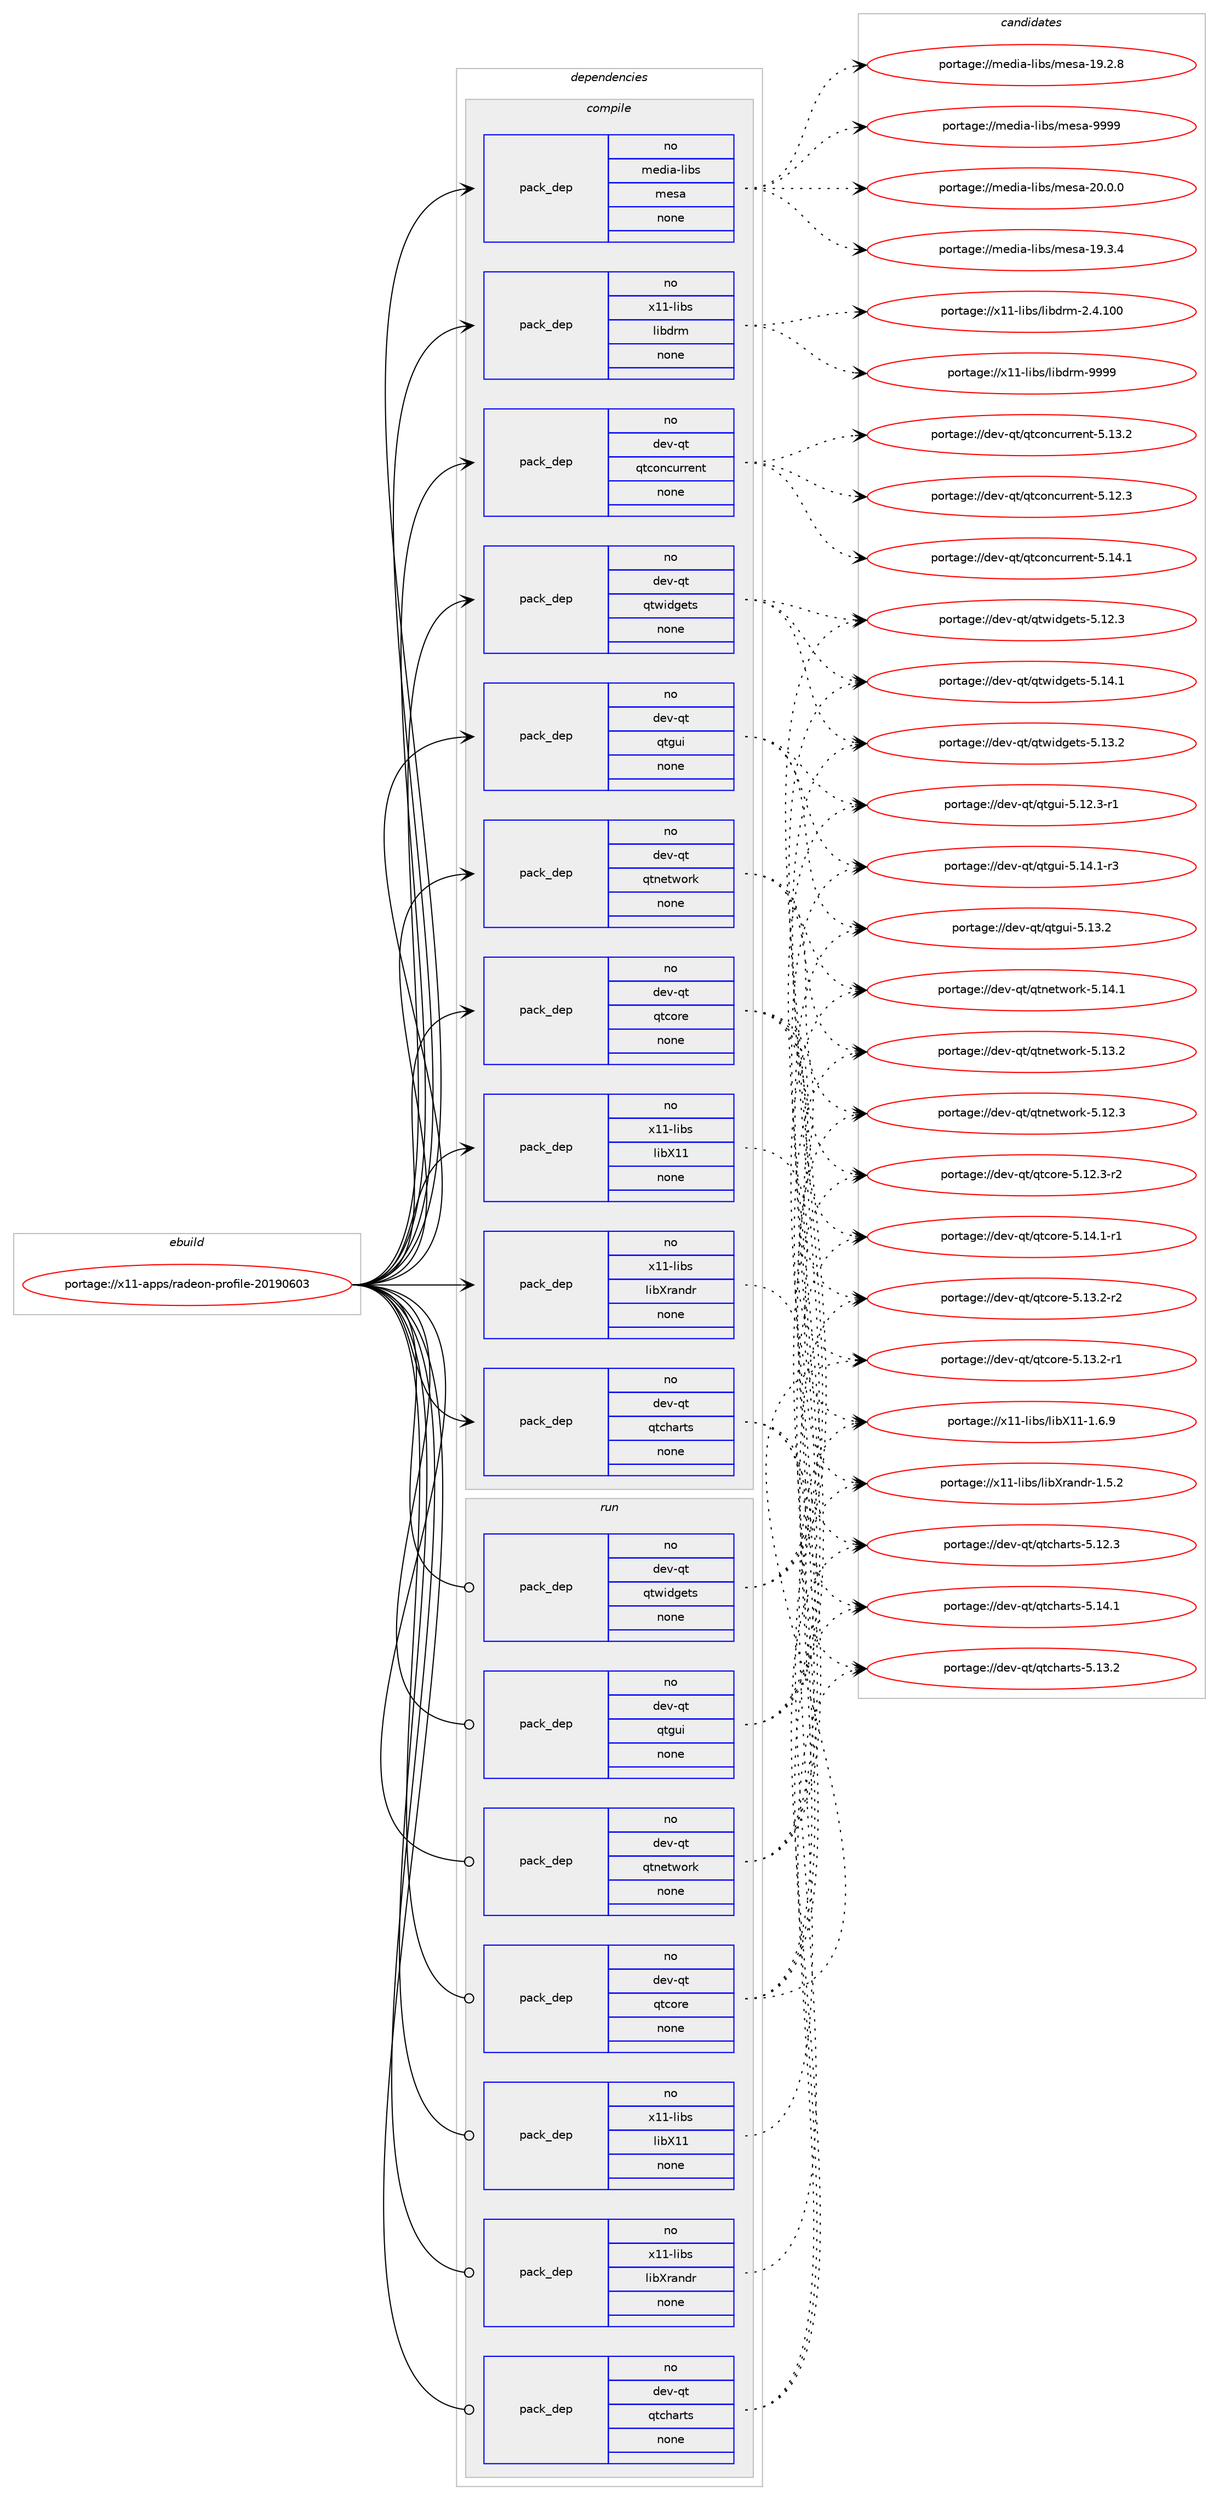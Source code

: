 digraph prolog {

# *************
# Graph options
# *************

newrank=true;
concentrate=true;
compound=true;
graph [rankdir=LR,fontname=Helvetica,fontsize=10,ranksep=1.5];#, ranksep=2.5, nodesep=0.2];
edge  [arrowhead=vee];
node  [fontname=Helvetica,fontsize=10];

# **********
# The ebuild
# **********

subgraph cluster_leftcol {
color=gray;
rank=same;
label=<<i>ebuild</i>>;
id [label="portage://x11-apps/radeon-profile-20190603", color=red, width=4, href="../x11-apps/radeon-profile-20190603.svg"];
}

# ****************
# The dependencies
# ****************

subgraph cluster_midcol {
color=gray;
label=<<i>dependencies</i>>;
subgraph cluster_compile {
fillcolor="#eeeeee";
style=filled;
label=<<i>compile</i>>;
subgraph pack14329 {
dependency16736 [label=<<TABLE BORDER="0" CELLBORDER="1" CELLSPACING="0" CELLPADDING="4" WIDTH="220"><TR><TD ROWSPAN="6" CELLPADDING="30">pack_dep</TD></TR><TR><TD WIDTH="110">no</TD></TR><TR><TD>dev-qt</TD></TR><TR><TD>qtcharts</TD></TR><TR><TD>none</TD></TR><TR><TD></TD></TR></TABLE>>, shape=none, color=blue];
}
id:e -> dependency16736:w [weight=20,style="solid",arrowhead="vee"];
subgraph pack14330 {
dependency16737 [label=<<TABLE BORDER="0" CELLBORDER="1" CELLSPACING="0" CELLPADDING="4" WIDTH="220"><TR><TD ROWSPAN="6" CELLPADDING="30">pack_dep</TD></TR><TR><TD WIDTH="110">no</TD></TR><TR><TD>dev-qt</TD></TR><TR><TD>qtconcurrent</TD></TR><TR><TD>none</TD></TR><TR><TD></TD></TR></TABLE>>, shape=none, color=blue];
}
id:e -> dependency16737:w [weight=20,style="solid",arrowhead="vee"];
subgraph pack14331 {
dependency16738 [label=<<TABLE BORDER="0" CELLBORDER="1" CELLSPACING="0" CELLPADDING="4" WIDTH="220"><TR><TD ROWSPAN="6" CELLPADDING="30">pack_dep</TD></TR><TR><TD WIDTH="110">no</TD></TR><TR><TD>dev-qt</TD></TR><TR><TD>qtcore</TD></TR><TR><TD>none</TD></TR><TR><TD></TD></TR></TABLE>>, shape=none, color=blue];
}
id:e -> dependency16738:w [weight=20,style="solid",arrowhead="vee"];
subgraph pack14332 {
dependency16739 [label=<<TABLE BORDER="0" CELLBORDER="1" CELLSPACING="0" CELLPADDING="4" WIDTH="220"><TR><TD ROWSPAN="6" CELLPADDING="30">pack_dep</TD></TR><TR><TD WIDTH="110">no</TD></TR><TR><TD>dev-qt</TD></TR><TR><TD>qtgui</TD></TR><TR><TD>none</TD></TR><TR><TD></TD></TR></TABLE>>, shape=none, color=blue];
}
id:e -> dependency16739:w [weight=20,style="solid",arrowhead="vee"];
subgraph pack14333 {
dependency16740 [label=<<TABLE BORDER="0" CELLBORDER="1" CELLSPACING="0" CELLPADDING="4" WIDTH="220"><TR><TD ROWSPAN="6" CELLPADDING="30">pack_dep</TD></TR><TR><TD WIDTH="110">no</TD></TR><TR><TD>dev-qt</TD></TR><TR><TD>qtnetwork</TD></TR><TR><TD>none</TD></TR><TR><TD></TD></TR></TABLE>>, shape=none, color=blue];
}
id:e -> dependency16740:w [weight=20,style="solid",arrowhead="vee"];
subgraph pack14334 {
dependency16741 [label=<<TABLE BORDER="0" CELLBORDER="1" CELLSPACING="0" CELLPADDING="4" WIDTH="220"><TR><TD ROWSPAN="6" CELLPADDING="30">pack_dep</TD></TR><TR><TD WIDTH="110">no</TD></TR><TR><TD>dev-qt</TD></TR><TR><TD>qtwidgets</TD></TR><TR><TD>none</TD></TR><TR><TD></TD></TR></TABLE>>, shape=none, color=blue];
}
id:e -> dependency16741:w [weight=20,style="solid",arrowhead="vee"];
subgraph pack14335 {
dependency16742 [label=<<TABLE BORDER="0" CELLBORDER="1" CELLSPACING="0" CELLPADDING="4" WIDTH="220"><TR><TD ROWSPAN="6" CELLPADDING="30">pack_dep</TD></TR><TR><TD WIDTH="110">no</TD></TR><TR><TD>media-libs</TD></TR><TR><TD>mesa</TD></TR><TR><TD>none</TD></TR><TR><TD></TD></TR></TABLE>>, shape=none, color=blue];
}
id:e -> dependency16742:w [weight=20,style="solid",arrowhead="vee"];
subgraph pack14336 {
dependency16743 [label=<<TABLE BORDER="0" CELLBORDER="1" CELLSPACING="0" CELLPADDING="4" WIDTH="220"><TR><TD ROWSPAN="6" CELLPADDING="30">pack_dep</TD></TR><TR><TD WIDTH="110">no</TD></TR><TR><TD>x11-libs</TD></TR><TR><TD>libX11</TD></TR><TR><TD>none</TD></TR><TR><TD></TD></TR></TABLE>>, shape=none, color=blue];
}
id:e -> dependency16743:w [weight=20,style="solid",arrowhead="vee"];
subgraph pack14337 {
dependency16744 [label=<<TABLE BORDER="0" CELLBORDER="1" CELLSPACING="0" CELLPADDING="4" WIDTH="220"><TR><TD ROWSPAN="6" CELLPADDING="30">pack_dep</TD></TR><TR><TD WIDTH="110">no</TD></TR><TR><TD>x11-libs</TD></TR><TR><TD>libXrandr</TD></TR><TR><TD>none</TD></TR><TR><TD></TD></TR></TABLE>>, shape=none, color=blue];
}
id:e -> dependency16744:w [weight=20,style="solid",arrowhead="vee"];
subgraph pack14338 {
dependency16745 [label=<<TABLE BORDER="0" CELLBORDER="1" CELLSPACING="0" CELLPADDING="4" WIDTH="220"><TR><TD ROWSPAN="6" CELLPADDING="30">pack_dep</TD></TR><TR><TD WIDTH="110">no</TD></TR><TR><TD>x11-libs</TD></TR><TR><TD>libdrm</TD></TR><TR><TD>none</TD></TR><TR><TD></TD></TR></TABLE>>, shape=none, color=blue];
}
id:e -> dependency16745:w [weight=20,style="solid",arrowhead="vee"];
}
subgraph cluster_compileandrun {
fillcolor="#eeeeee";
style=filled;
label=<<i>compile and run</i>>;
}
subgraph cluster_run {
fillcolor="#eeeeee";
style=filled;
label=<<i>run</i>>;
subgraph pack14339 {
dependency16746 [label=<<TABLE BORDER="0" CELLBORDER="1" CELLSPACING="0" CELLPADDING="4" WIDTH="220"><TR><TD ROWSPAN="6" CELLPADDING="30">pack_dep</TD></TR><TR><TD WIDTH="110">no</TD></TR><TR><TD>dev-qt</TD></TR><TR><TD>qtcharts</TD></TR><TR><TD>none</TD></TR><TR><TD></TD></TR></TABLE>>, shape=none, color=blue];
}
id:e -> dependency16746:w [weight=20,style="solid",arrowhead="odot"];
subgraph pack14340 {
dependency16747 [label=<<TABLE BORDER="0" CELLBORDER="1" CELLSPACING="0" CELLPADDING="4" WIDTH="220"><TR><TD ROWSPAN="6" CELLPADDING="30">pack_dep</TD></TR><TR><TD WIDTH="110">no</TD></TR><TR><TD>dev-qt</TD></TR><TR><TD>qtcore</TD></TR><TR><TD>none</TD></TR><TR><TD></TD></TR></TABLE>>, shape=none, color=blue];
}
id:e -> dependency16747:w [weight=20,style="solid",arrowhead="odot"];
subgraph pack14341 {
dependency16748 [label=<<TABLE BORDER="0" CELLBORDER="1" CELLSPACING="0" CELLPADDING="4" WIDTH="220"><TR><TD ROWSPAN="6" CELLPADDING="30">pack_dep</TD></TR><TR><TD WIDTH="110">no</TD></TR><TR><TD>dev-qt</TD></TR><TR><TD>qtgui</TD></TR><TR><TD>none</TD></TR><TR><TD></TD></TR></TABLE>>, shape=none, color=blue];
}
id:e -> dependency16748:w [weight=20,style="solid",arrowhead="odot"];
subgraph pack14342 {
dependency16749 [label=<<TABLE BORDER="0" CELLBORDER="1" CELLSPACING="0" CELLPADDING="4" WIDTH="220"><TR><TD ROWSPAN="6" CELLPADDING="30">pack_dep</TD></TR><TR><TD WIDTH="110">no</TD></TR><TR><TD>dev-qt</TD></TR><TR><TD>qtnetwork</TD></TR><TR><TD>none</TD></TR><TR><TD></TD></TR></TABLE>>, shape=none, color=blue];
}
id:e -> dependency16749:w [weight=20,style="solid",arrowhead="odot"];
subgraph pack14343 {
dependency16750 [label=<<TABLE BORDER="0" CELLBORDER="1" CELLSPACING="0" CELLPADDING="4" WIDTH="220"><TR><TD ROWSPAN="6" CELLPADDING="30">pack_dep</TD></TR><TR><TD WIDTH="110">no</TD></TR><TR><TD>dev-qt</TD></TR><TR><TD>qtwidgets</TD></TR><TR><TD>none</TD></TR><TR><TD></TD></TR></TABLE>>, shape=none, color=blue];
}
id:e -> dependency16750:w [weight=20,style="solid",arrowhead="odot"];
subgraph pack14344 {
dependency16751 [label=<<TABLE BORDER="0" CELLBORDER="1" CELLSPACING="0" CELLPADDING="4" WIDTH="220"><TR><TD ROWSPAN="6" CELLPADDING="30">pack_dep</TD></TR><TR><TD WIDTH="110">no</TD></TR><TR><TD>x11-libs</TD></TR><TR><TD>libX11</TD></TR><TR><TD>none</TD></TR><TR><TD></TD></TR></TABLE>>, shape=none, color=blue];
}
id:e -> dependency16751:w [weight=20,style="solid",arrowhead="odot"];
subgraph pack14345 {
dependency16752 [label=<<TABLE BORDER="0" CELLBORDER="1" CELLSPACING="0" CELLPADDING="4" WIDTH="220"><TR><TD ROWSPAN="6" CELLPADDING="30">pack_dep</TD></TR><TR><TD WIDTH="110">no</TD></TR><TR><TD>x11-libs</TD></TR><TR><TD>libXrandr</TD></TR><TR><TD>none</TD></TR><TR><TD></TD></TR></TABLE>>, shape=none, color=blue];
}
id:e -> dependency16752:w [weight=20,style="solid",arrowhead="odot"];
}
}

# **************
# The candidates
# **************

subgraph cluster_choices {
rank=same;
color=gray;
label=<<i>candidates</i>>;

subgraph choice14329 {
color=black;
nodesep=1;
choice1001011184511311647113116991049711411611545534649524649 [label="portage://dev-qt/qtcharts-5.14.1", color=red, width=4,href="../dev-qt/qtcharts-5.14.1.svg"];
choice1001011184511311647113116991049711411611545534649514650 [label="portage://dev-qt/qtcharts-5.13.2", color=red, width=4,href="../dev-qt/qtcharts-5.13.2.svg"];
choice1001011184511311647113116991049711411611545534649504651 [label="portage://dev-qt/qtcharts-5.12.3", color=red, width=4,href="../dev-qt/qtcharts-5.12.3.svg"];
dependency16736:e -> choice1001011184511311647113116991049711411611545534649524649:w [style=dotted,weight="100"];
dependency16736:e -> choice1001011184511311647113116991049711411611545534649514650:w [style=dotted,weight="100"];
dependency16736:e -> choice1001011184511311647113116991049711411611545534649504651:w [style=dotted,weight="100"];
}
subgraph choice14330 {
color=black;
nodesep=1;
choice1001011184511311647113116991111109911711411410111011645534649524649 [label="portage://dev-qt/qtconcurrent-5.14.1", color=red, width=4,href="../dev-qt/qtconcurrent-5.14.1.svg"];
choice1001011184511311647113116991111109911711411410111011645534649514650 [label="portage://dev-qt/qtconcurrent-5.13.2", color=red, width=4,href="../dev-qt/qtconcurrent-5.13.2.svg"];
choice1001011184511311647113116991111109911711411410111011645534649504651 [label="portage://dev-qt/qtconcurrent-5.12.3", color=red, width=4,href="../dev-qt/qtconcurrent-5.12.3.svg"];
dependency16737:e -> choice1001011184511311647113116991111109911711411410111011645534649524649:w [style=dotted,weight="100"];
dependency16737:e -> choice1001011184511311647113116991111109911711411410111011645534649514650:w [style=dotted,weight="100"];
dependency16737:e -> choice1001011184511311647113116991111109911711411410111011645534649504651:w [style=dotted,weight="100"];
}
subgraph choice14331 {
color=black;
nodesep=1;
choice100101118451131164711311699111114101455346495246494511449 [label="portage://dev-qt/qtcore-5.14.1-r1", color=red, width=4,href="../dev-qt/qtcore-5.14.1-r1.svg"];
choice100101118451131164711311699111114101455346495146504511450 [label="portage://dev-qt/qtcore-5.13.2-r2", color=red, width=4,href="../dev-qt/qtcore-5.13.2-r2.svg"];
choice100101118451131164711311699111114101455346495146504511449 [label="portage://dev-qt/qtcore-5.13.2-r1", color=red, width=4,href="../dev-qt/qtcore-5.13.2-r1.svg"];
choice100101118451131164711311699111114101455346495046514511450 [label="portage://dev-qt/qtcore-5.12.3-r2", color=red, width=4,href="../dev-qt/qtcore-5.12.3-r2.svg"];
dependency16738:e -> choice100101118451131164711311699111114101455346495246494511449:w [style=dotted,weight="100"];
dependency16738:e -> choice100101118451131164711311699111114101455346495146504511450:w [style=dotted,weight="100"];
dependency16738:e -> choice100101118451131164711311699111114101455346495146504511449:w [style=dotted,weight="100"];
dependency16738:e -> choice100101118451131164711311699111114101455346495046514511450:w [style=dotted,weight="100"];
}
subgraph choice14332 {
color=black;
nodesep=1;
choice1001011184511311647113116103117105455346495246494511451 [label="portage://dev-qt/qtgui-5.14.1-r3", color=red, width=4,href="../dev-qt/qtgui-5.14.1-r3.svg"];
choice100101118451131164711311610311710545534649514650 [label="portage://dev-qt/qtgui-5.13.2", color=red, width=4,href="../dev-qt/qtgui-5.13.2.svg"];
choice1001011184511311647113116103117105455346495046514511449 [label="portage://dev-qt/qtgui-5.12.3-r1", color=red, width=4,href="../dev-qt/qtgui-5.12.3-r1.svg"];
dependency16739:e -> choice1001011184511311647113116103117105455346495246494511451:w [style=dotted,weight="100"];
dependency16739:e -> choice100101118451131164711311610311710545534649514650:w [style=dotted,weight="100"];
dependency16739:e -> choice1001011184511311647113116103117105455346495046514511449:w [style=dotted,weight="100"];
}
subgraph choice14333 {
color=black;
nodesep=1;
choice100101118451131164711311611010111611911111410745534649524649 [label="portage://dev-qt/qtnetwork-5.14.1", color=red, width=4,href="../dev-qt/qtnetwork-5.14.1.svg"];
choice100101118451131164711311611010111611911111410745534649514650 [label="portage://dev-qt/qtnetwork-5.13.2", color=red, width=4,href="../dev-qt/qtnetwork-5.13.2.svg"];
choice100101118451131164711311611010111611911111410745534649504651 [label="portage://dev-qt/qtnetwork-5.12.3", color=red, width=4,href="../dev-qt/qtnetwork-5.12.3.svg"];
dependency16740:e -> choice100101118451131164711311611010111611911111410745534649524649:w [style=dotted,weight="100"];
dependency16740:e -> choice100101118451131164711311611010111611911111410745534649514650:w [style=dotted,weight="100"];
dependency16740:e -> choice100101118451131164711311611010111611911111410745534649504651:w [style=dotted,weight="100"];
}
subgraph choice14334 {
color=black;
nodesep=1;
choice100101118451131164711311611910510010310111611545534649524649 [label="portage://dev-qt/qtwidgets-5.14.1", color=red, width=4,href="../dev-qt/qtwidgets-5.14.1.svg"];
choice100101118451131164711311611910510010310111611545534649514650 [label="portage://dev-qt/qtwidgets-5.13.2", color=red, width=4,href="../dev-qt/qtwidgets-5.13.2.svg"];
choice100101118451131164711311611910510010310111611545534649504651 [label="portage://dev-qt/qtwidgets-5.12.3", color=red, width=4,href="../dev-qt/qtwidgets-5.12.3.svg"];
dependency16741:e -> choice100101118451131164711311611910510010310111611545534649524649:w [style=dotted,weight="100"];
dependency16741:e -> choice100101118451131164711311611910510010310111611545534649514650:w [style=dotted,weight="100"];
dependency16741:e -> choice100101118451131164711311611910510010310111611545534649504651:w [style=dotted,weight="100"];
}
subgraph choice14335 {
color=black;
nodesep=1;
choice10910110010597451081059811547109101115974557575757 [label="portage://media-libs/mesa-9999", color=red, width=4,href="../media-libs/mesa-9999.svg"];
choice109101100105974510810598115471091011159745504846484648 [label="portage://media-libs/mesa-20.0.0", color=red, width=4,href="../media-libs/mesa-20.0.0.svg"];
choice109101100105974510810598115471091011159745495746514652 [label="portage://media-libs/mesa-19.3.4", color=red, width=4,href="../media-libs/mesa-19.3.4.svg"];
choice109101100105974510810598115471091011159745495746504656 [label="portage://media-libs/mesa-19.2.8", color=red, width=4,href="../media-libs/mesa-19.2.8.svg"];
dependency16742:e -> choice10910110010597451081059811547109101115974557575757:w [style=dotted,weight="100"];
dependency16742:e -> choice109101100105974510810598115471091011159745504846484648:w [style=dotted,weight="100"];
dependency16742:e -> choice109101100105974510810598115471091011159745495746514652:w [style=dotted,weight="100"];
dependency16742:e -> choice109101100105974510810598115471091011159745495746504656:w [style=dotted,weight="100"];
}
subgraph choice14336 {
color=black;
nodesep=1;
choice120494945108105981154710810598884949454946544657 [label="portage://x11-libs/libX11-1.6.9", color=red, width=4,href="../x11-libs/libX11-1.6.9.svg"];
dependency16743:e -> choice120494945108105981154710810598884949454946544657:w [style=dotted,weight="100"];
}
subgraph choice14337 {
color=black;
nodesep=1;
choice1204949451081059811547108105988811497110100114454946534650 [label="portage://x11-libs/libXrandr-1.5.2", color=red, width=4,href="../x11-libs/libXrandr-1.5.2.svg"];
dependency16744:e -> choice1204949451081059811547108105988811497110100114454946534650:w [style=dotted,weight="100"];
}
subgraph choice14338 {
color=black;
nodesep=1;
choice1204949451081059811547108105981001141094557575757 [label="portage://x11-libs/libdrm-9999", color=red, width=4,href="../x11-libs/libdrm-9999.svg"];
choice1204949451081059811547108105981001141094550465246494848 [label="portage://x11-libs/libdrm-2.4.100", color=red, width=4,href="../x11-libs/libdrm-2.4.100.svg"];
dependency16745:e -> choice1204949451081059811547108105981001141094557575757:w [style=dotted,weight="100"];
dependency16745:e -> choice1204949451081059811547108105981001141094550465246494848:w [style=dotted,weight="100"];
}
subgraph choice14339 {
color=black;
nodesep=1;
choice1001011184511311647113116991049711411611545534649524649 [label="portage://dev-qt/qtcharts-5.14.1", color=red, width=4,href="../dev-qt/qtcharts-5.14.1.svg"];
choice1001011184511311647113116991049711411611545534649514650 [label="portage://dev-qt/qtcharts-5.13.2", color=red, width=4,href="../dev-qt/qtcharts-5.13.2.svg"];
choice1001011184511311647113116991049711411611545534649504651 [label="portage://dev-qt/qtcharts-5.12.3", color=red, width=4,href="../dev-qt/qtcharts-5.12.3.svg"];
dependency16746:e -> choice1001011184511311647113116991049711411611545534649524649:w [style=dotted,weight="100"];
dependency16746:e -> choice1001011184511311647113116991049711411611545534649514650:w [style=dotted,weight="100"];
dependency16746:e -> choice1001011184511311647113116991049711411611545534649504651:w [style=dotted,weight="100"];
}
subgraph choice14340 {
color=black;
nodesep=1;
choice100101118451131164711311699111114101455346495246494511449 [label="portage://dev-qt/qtcore-5.14.1-r1", color=red, width=4,href="../dev-qt/qtcore-5.14.1-r1.svg"];
choice100101118451131164711311699111114101455346495146504511450 [label="portage://dev-qt/qtcore-5.13.2-r2", color=red, width=4,href="../dev-qt/qtcore-5.13.2-r2.svg"];
choice100101118451131164711311699111114101455346495146504511449 [label="portage://dev-qt/qtcore-5.13.2-r1", color=red, width=4,href="../dev-qt/qtcore-5.13.2-r1.svg"];
choice100101118451131164711311699111114101455346495046514511450 [label="portage://dev-qt/qtcore-5.12.3-r2", color=red, width=4,href="../dev-qt/qtcore-5.12.3-r2.svg"];
dependency16747:e -> choice100101118451131164711311699111114101455346495246494511449:w [style=dotted,weight="100"];
dependency16747:e -> choice100101118451131164711311699111114101455346495146504511450:w [style=dotted,weight="100"];
dependency16747:e -> choice100101118451131164711311699111114101455346495146504511449:w [style=dotted,weight="100"];
dependency16747:e -> choice100101118451131164711311699111114101455346495046514511450:w [style=dotted,weight="100"];
}
subgraph choice14341 {
color=black;
nodesep=1;
choice1001011184511311647113116103117105455346495246494511451 [label="portage://dev-qt/qtgui-5.14.1-r3", color=red, width=4,href="../dev-qt/qtgui-5.14.1-r3.svg"];
choice100101118451131164711311610311710545534649514650 [label="portage://dev-qt/qtgui-5.13.2", color=red, width=4,href="../dev-qt/qtgui-5.13.2.svg"];
choice1001011184511311647113116103117105455346495046514511449 [label="portage://dev-qt/qtgui-5.12.3-r1", color=red, width=4,href="../dev-qt/qtgui-5.12.3-r1.svg"];
dependency16748:e -> choice1001011184511311647113116103117105455346495246494511451:w [style=dotted,weight="100"];
dependency16748:e -> choice100101118451131164711311610311710545534649514650:w [style=dotted,weight="100"];
dependency16748:e -> choice1001011184511311647113116103117105455346495046514511449:w [style=dotted,weight="100"];
}
subgraph choice14342 {
color=black;
nodesep=1;
choice100101118451131164711311611010111611911111410745534649524649 [label="portage://dev-qt/qtnetwork-5.14.1", color=red, width=4,href="../dev-qt/qtnetwork-5.14.1.svg"];
choice100101118451131164711311611010111611911111410745534649514650 [label="portage://dev-qt/qtnetwork-5.13.2", color=red, width=4,href="../dev-qt/qtnetwork-5.13.2.svg"];
choice100101118451131164711311611010111611911111410745534649504651 [label="portage://dev-qt/qtnetwork-5.12.3", color=red, width=4,href="../dev-qt/qtnetwork-5.12.3.svg"];
dependency16749:e -> choice100101118451131164711311611010111611911111410745534649524649:w [style=dotted,weight="100"];
dependency16749:e -> choice100101118451131164711311611010111611911111410745534649514650:w [style=dotted,weight="100"];
dependency16749:e -> choice100101118451131164711311611010111611911111410745534649504651:w [style=dotted,weight="100"];
}
subgraph choice14343 {
color=black;
nodesep=1;
choice100101118451131164711311611910510010310111611545534649524649 [label="portage://dev-qt/qtwidgets-5.14.1", color=red, width=4,href="../dev-qt/qtwidgets-5.14.1.svg"];
choice100101118451131164711311611910510010310111611545534649514650 [label="portage://dev-qt/qtwidgets-5.13.2", color=red, width=4,href="../dev-qt/qtwidgets-5.13.2.svg"];
choice100101118451131164711311611910510010310111611545534649504651 [label="portage://dev-qt/qtwidgets-5.12.3", color=red, width=4,href="../dev-qt/qtwidgets-5.12.3.svg"];
dependency16750:e -> choice100101118451131164711311611910510010310111611545534649524649:w [style=dotted,weight="100"];
dependency16750:e -> choice100101118451131164711311611910510010310111611545534649514650:w [style=dotted,weight="100"];
dependency16750:e -> choice100101118451131164711311611910510010310111611545534649504651:w [style=dotted,weight="100"];
}
subgraph choice14344 {
color=black;
nodesep=1;
choice120494945108105981154710810598884949454946544657 [label="portage://x11-libs/libX11-1.6.9", color=red, width=4,href="../x11-libs/libX11-1.6.9.svg"];
dependency16751:e -> choice120494945108105981154710810598884949454946544657:w [style=dotted,weight="100"];
}
subgraph choice14345 {
color=black;
nodesep=1;
choice1204949451081059811547108105988811497110100114454946534650 [label="portage://x11-libs/libXrandr-1.5.2", color=red, width=4,href="../x11-libs/libXrandr-1.5.2.svg"];
dependency16752:e -> choice1204949451081059811547108105988811497110100114454946534650:w [style=dotted,weight="100"];
}
}

}
